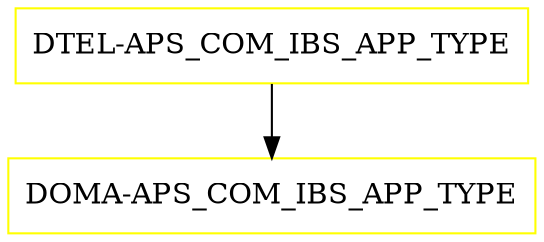 digraph G {
  "DTEL-APS_COM_IBS_APP_TYPE" [shape=box,color=yellow];
  "DOMA-APS_COM_IBS_APP_TYPE" [shape=box,color=yellow,URL="./DOMA_APS_COM_IBS_APP_TYPE.html"];
  "DTEL-APS_COM_IBS_APP_TYPE" -> "DOMA-APS_COM_IBS_APP_TYPE";
}
